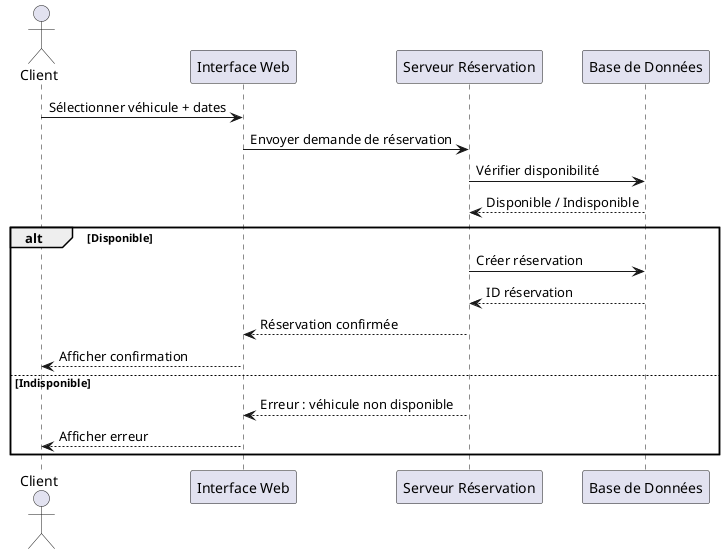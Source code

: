 @startuml
actor Client
participant "Interface Web" as Web
participant "Serveur Réservation" as SR
participant "Base de Données" as DB

Client -> Web : Sélectionner véhicule + dates
Web -> SR : Envoyer demande de réservation
SR -> DB : Vérifier disponibilité
DB --> SR : Disponible / Indisponible
alt Disponible
  SR -> DB : Créer réservation
  DB --> SR : ID réservation
  SR --> Web : Réservation confirmée
  Web --> Client : Afficher confirmation
else Indisponible
  SR --> Web : Erreur : véhicule non disponible
  Web --> Client : Afficher erreur
end
@enduml
